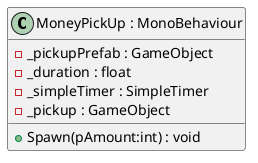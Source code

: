 @startuml
class "MoneyPickUp : MonoBehaviour" as MoneyPickUp {
    - _pickupPrefab : GameObject
    - _duration : float
    - _simpleTimer : SimpleTimer
    - _pickup : GameObject
    
    + Spawn(pAmount:int) : void
}
@enduml

